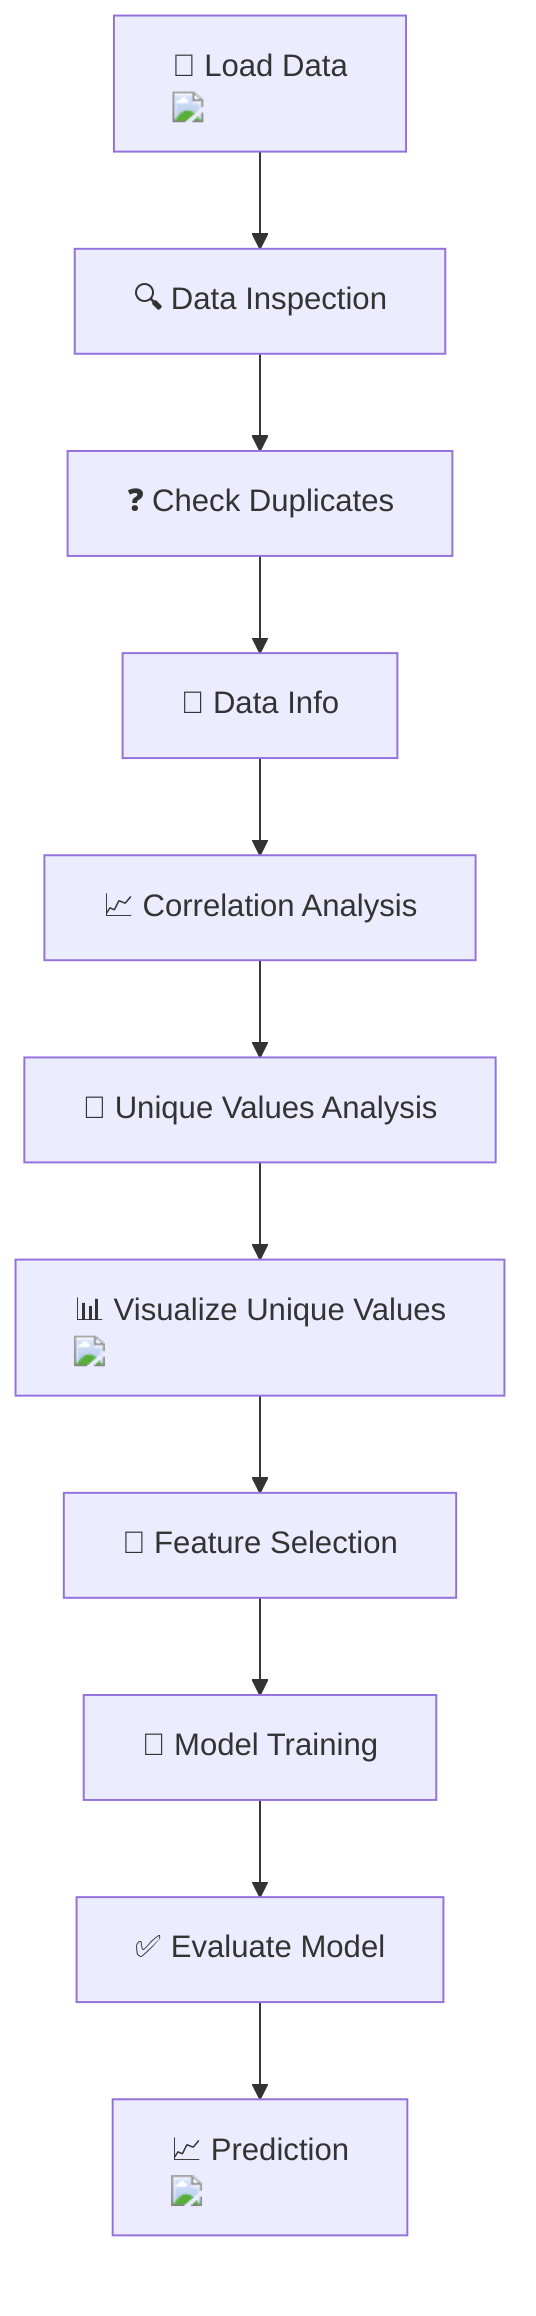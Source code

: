 flowchart TD
    A["📂 Load Data <img src='icons/file.svg' />"] --> B["🔍 Data Inspection"]
    B --> C["❓ Check Duplicates"]
    C --> D["🧮 Data Info"]
    D --> E["📈 Correlation Analysis"]
    E --> F["🧐 Unique Values Analysis"]
    F --> G["📊 Visualize Unique Values <img src='dummy_plots/barplot_template.svg' />"]
    G --> H["🧪 Feature Selection"]
    H --> I["🧠 Model Training"]
    I --> J["✅ Evaluate Model"]
    J --> K["📈 Prediction <img src='dummy_plots/scatter_plot_template.svg' />"]